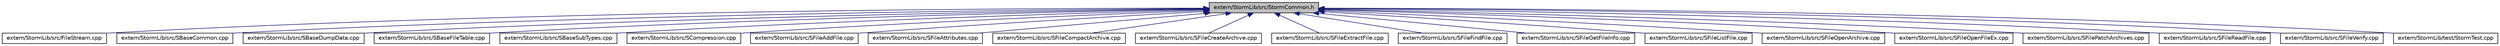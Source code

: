digraph G
{
  edge [fontname="Helvetica",fontsize="10",labelfontname="Helvetica",labelfontsize="10"];
  node [fontname="Helvetica",fontsize="10",shape=record];
  Node1 [label="extern/StormLib/src/StormCommon.h",height=0.2,width=0.4,color="black", fillcolor="grey75", style="filled" fontcolor="black"];
  Node1 -> Node2 [dir="back",color="midnightblue",fontsize="10",style="solid",fontname="Helvetica"];
  Node2 [label="extern/StormLib/src/FileStream.cpp",height=0.2,width=0.4,color="black", fillcolor="white", style="filled",URL="$_file_stream_8cpp.html"];
  Node1 -> Node3 [dir="back",color="midnightblue",fontsize="10",style="solid",fontname="Helvetica"];
  Node3 [label="extern/StormLib/src/SBaseCommon.cpp",height=0.2,width=0.4,color="black", fillcolor="white", style="filled",URL="$_s_base_common_8cpp.html"];
  Node1 -> Node4 [dir="back",color="midnightblue",fontsize="10",style="solid",fontname="Helvetica"];
  Node4 [label="extern/StormLib/src/SBaseDumpData.cpp",height=0.2,width=0.4,color="black", fillcolor="white", style="filled",URL="$_s_base_dump_data_8cpp.html"];
  Node1 -> Node5 [dir="back",color="midnightblue",fontsize="10",style="solid",fontname="Helvetica"];
  Node5 [label="extern/StormLib/src/SBaseFileTable.cpp",height=0.2,width=0.4,color="black", fillcolor="white", style="filled",URL="$_s_base_file_table_8cpp.html"];
  Node1 -> Node6 [dir="back",color="midnightblue",fontsize="10",style="solid",fontname="Helvetica"];
  Node6 [label="extern/StormLib/src/SBaseSubTypes.cpp",height=0.2,width=0.4,color="black", fillcolor="white", style="filled",URL="$_s_base_sub_types_8cpp.html"];
  Node1 -> Node7 [dir="back",color="midnightblue",fontsize="10",style="solid",fontname="Helvetica"];
  Node7 [label="extern/StormLib/src/SCompression.cpp",height=0.2,width=0.4,color="black", fillcolor="white", style="filled",URL="$_s_compression_8cpp.html"];
  Node1 -> Node8 [dir="back",color="midnightblue",fontsize="10",style="solid",fontname="Helvetica"];
  Node8 [label="extern/StormLib/src/SFileAddFile.cpp",height=0.2,width=0.4,color="black", fillcolor="white", style="filled",URL="$_s_file_add_file_8cpp.html"];
  Node1 -> Node9 [dir="back",color="midnightblue",fontsize="10",style="solid",fontname="Helvetica"];
  Node9 [label="extern/StormLib/src/SFileAttributes.cpp",height=0.2,width=0.4,color="black", fillcolor="white", style="filled",URL="$_s_file_attributes_8cpp.html"];
  Node1 -> Node10 [dir="back",color="midnightblue",fontsize="10",style="solid",fontname="Helvetica"];
  Node10 [label="extern/StormLib/src/SFileCompactArchive.cpp",height=0.2,width=0.4,color="black", fillcolor="white", style="filled",URL="$_s_file_compact_archive_8cpp.html"];
  Node1 -> Node11 [dir="back",color="midnightblue",fontsize="10",style="solid",fontname="Helvetica"];
  Node11 [label="extern/StormLib/src/SFileCreateArchive.cpp",height=0.2,width=0.4,color="black", fillcolor="white", style="filled",URL="$_s_file_create_archive_8cpp.html"];
  Node1 -> Node12 [dir="back",color="midnightblue",fontsize="10",style="solid",fontname="Helvetica"];
  Node12 [label="extern/StormLib/src/SFileExtractFile.cpp",height=0.2,width=0.4,color="black", fillcolor="white", style="filled",URL="$_s_file_extract_file_8cpp.html"];
  Node1 -> Node13 [dir="back",color="midnightblue",fontsize="10",style="solid",fontname="Helvetica"];
  Node13 [label="extern/StormLib/src/SFileFindFile.cpp",height=0.2,width=0.4,color="black", fillcolor="white", style="filled",URL="$_s_file_find_file_8cpp.html"];
  Node1 -> Node14 [dir="back",color="midnightblue",fontsize="10",style="solid",fontname="Helvetica"];
  Node14 [label="extern/StormLib/src/SFileGetFileInfo.cpp",height=0.2,width=0.4,color="black", fillcolor="white", style="filled",URL="$_s_file_get_file_info_8cpp.html"];
  Node1 -> Node15 [dir="back",color="midnightblue",fontsize="10",style="solid",fontname="Helvetica"];
  Node15 [label="extern/StormLib/src/SFileListFile.cpp",height=0.2,width=0.4,color="black", fillcolor="white", style="filled",URL="$_s_file_list_file_8cpp.html"];
  Node1 -> Node16 [dir="back",color="midnightblue",fontsize="10",style="solid",fontname="Helvetica"];
  Node16 [label="extern/StormLib/src/SFileOpenArchive.cpp",height=0.2,width=0.4,color="black", fillcolor="white", style="filled",URL="$_s_file_open_archive_8cpp.html"];
  Node1 -> Node17 [dir="back",color="midnightblue",fontsize="10",style="solid",fontname="Helvetica"];
  Node17 [label="extern/StormLib/src/SFileOpenFileEx.cpp",height=0.2,width=0.4,color="black", fillcolor="white", style="filled",URL="$_s_file_open_file_ex_8cpp.html"];
  Node1 -> Node18 [dir="back",color="midnightblue",fontsize="10",style="solid",fontname="Helvetica"];
  Node18 [label="extern/StormLib/src/SFilePatchArchives.cpp",height=0.2,width=0.4,color="black", fillcolor="white", style="filled",URL="$_s_file_patch_archives_8cpp.html"];
  Node1 -> Node19 [dir="back",color="midnightblue",fontsize="10",style="solid",fontname="Helvetica"];
  Node19 [label="extern/StormLib/src/SFileReadFile.cpp",height=0.2,width=0.4,color="black", fillcolor="white", style="filled",URL="$_s_file_read_file_8cpp.html"];
  Node1 -> Node20 [dir="back",color="midnightblue",fontsize="10",style="solid",fontname="Helvetica"];
  Node20 [label="extern/StormLib/src/SFileVerify.cpp",height=0.2,width=0.4,color="black", fillcolor="white", style="filled",URL="$_s_file_verify_8cpp.html"];
  Node1 -> Node21 [dir="back",color="midnightblue",fontsize="10",style="solid",fontname="Helvetica"];
  Node21 [label="extern/StormLib/test/StormTest.cpp",height=0.2,width=0.4,color="black", fillcolor="white", style="filled",URL="$_storm_test_8cpp.html"];
}
